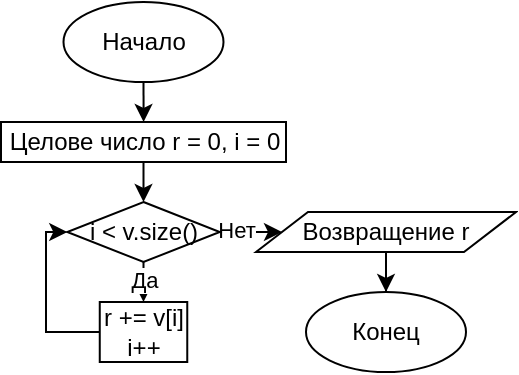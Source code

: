 <mxfile version="14.4.9" type="device"><diagram id="xJsCY4wfl1ZWwhfKGdgd" name="Page-1"><mxGraphModel dx="635" dy="248" grid="1" gridSize="10" guides="1" tooltips="1" connect="1" arrows="1" fold="1" page="1" pageScale="1" pageWidth="850" pageHeight="1100" math="0" shadow="0"><root><mxCell id="0"/><mxCell id="1" parent="0"/><mxCell id="JwAtSXYHmNs1fXUTw-If-462" style="edgeStyle=orthogonalEdgeStyle;rounded=0;orthogonalLoop=1;jettySize=auto;html=1;" edge="1" parent="1" source="JwAtSXYHmNs1fXUTw-If-463" target="JwAtSXYHmNs1fXUTw-If-465"><mxGeometry relative="1" as="geometry"/></mxCell><mxCell id="JwAtSXYHmNs1fXUTw-If-463" value="Начало" style="ellipse;whiteSpace=wrap;html=1;" vertex="1" parent="1"><mxGeometry x="268.75" y="680" width="80" height="40" as="geometry"/></mxCell><mxCell id="JwAtSXYHmNs1fXUTw-If-482" style="edgeStyle=orthogonalEdgeStyle;rounded=0;orthogonalLoop=1;jettySize=auto;html=1;entryX=0.5;entryY=0;entryDx=0;entryDy=0;" edge="1" parent="1" source="JwAtSXYHmNs1fXUTw-If-465" target="JwAtSXYHmNs1fXUTw-If-472"><mxGeometry relative="1" as="geometry"/></mxCell><mxCell id="JwAtSXYHmNs1fXUTw-If-465" value="Целове число&amp;nbsp;r = 0, i = 0" style="rounded=0;whiteSpace=wrap;html=1;" vertex="1" parent="1"><mxGeometry x="237.5" y="740" width="142.5" height="20" as="geometry"/></mxCell><mxCell id="JwAtSXYHmNs1fXUTw-If-468" style="edgeStyle=orthogonalEdgeStyle;rounded=0;orthogonalLoop=1;jettySize=auto;html=1;" edge="1" parent="1" source="JwAtSXYHmNs1fXUTw-If-472" target="JwAtSXYHmNs1fXUTw-If-475"><mxGeometry relative="1" as="geometry"/></mxCell><mxCell id="JwAtSXYHmNs1fXUTw-If-469" value="Нет" style="edgeLabel;html=1;align=center;verticalAlign=middle;resizable=0;points=[];" vertex="1" connectable="0" parent="JwAtSXYHmNs1fXUTw-If-468"><mxGeometry x="0.383" y="1" relative="1" as="geometry"><mxPoint as="offset"/></mxGeometry></mxCell><mxCell id="JwAtSXYHmNs1fXUTw-If-479" style="edgeStyle=orthogonalEdgeStyle;rounded=0;orthogonalLoop=1;jettySize=auto;html=1;" edge="1" parent="1" source="JwAtSXYHmNs1fXUTw-If-472" target="JwAtSXYHmNs1fXUTw-If-477"><mxGeometry relative="1" as="geometry"/></mxCell><mxCell id="JwAtSXYHmNs1fXUTw-If-480" value="Да" style="edgeLabel;html=1;align=center;verticalAlign=middle;resizable=0;points=[];" vertex="1" connectable="0" parent="JwAtSXYHmNs1fXUTw-If-479"><mxGeometry x="-0.42" relative="1" as="geometry"><mxPoint y="3" as="offset"/></mxGeometry></mxCell><mxCell id="JwAtSXYHmNs1fXUTw-If-472" value="i &amp;lt; v.size()" style="rhombus;whiteSpace=wrap;html=1;" vertex="1" parent="1"><mxGeometry x="270.63" y="780" width="76.25" height="30" as="geometry"/></mxCell><mxCell id="JwAtSXYHmNs1fXUTw-If-473" value="Конец" style="ellipse;whiteSpace=wrap;html=1;" vertex="1" parent="1"><mxGeometry x="390" y="825" width="80" height="40" as="geometry"/></mxCell><mxCell id="JwAtSXYHmNs1fXUTw-If-474" style="edgeStyle=orthogonalEdgeStyle;rounded=0;orthogonalLoop=1;jettySize=auto;html=1;" edge="1" parent="1" source="JwAtSXYHmNs1fXUTw-If-475" target="JwAtSXYHmNs1fXUTw-If-473"><mxGeometry relative="1" as="geometry"/></mxCell><mxCell id="JwAtSXYHmNs1fXUTw-If-475" value="Возвращение r" style="shape=parallelogram;perimeter=parallelogramPerimeter;whiteSpace=wrap;html=1;" vertex="1" parent="1"><mxGeometry x="365" y="785" width="130" height="20" as="geometry"/></mxCell><mxCell id="JwAtSXYHmNs1fXUTw-If-481" style="edgeStyle=orthogonalEdgeStyle;rounded=0;orthogonalLoop=1;jettySize=auto;html=1;entryX=0;entryY=0.5;entryDx=0;entryDy=0;" edge="1" parent="1" source="JwAtSXYHmNs1fXUTw-If-477" target="JwAtSXYHmNs1fXUTw-If-472"><mxGeometry relative="1" as="geometry"><Array as="points"><mxPoint x="260" y="845"/><mxPoint x="260" y="795"/></Array></mxGeometry></mxCell><mxCell id="JwAtSXYHmNs1fXUTw-If-477" value="r += v[i]&lt;br&gt;i++" style="rounded=0;whiteSpace=wrap;html=1;" vertex="1" parent="1"><mxGeometry x="286.88" y="830" width="43.75" height="30" as="geometry"/></mxCell></root></mxGraphModel></diagram></mxfile>